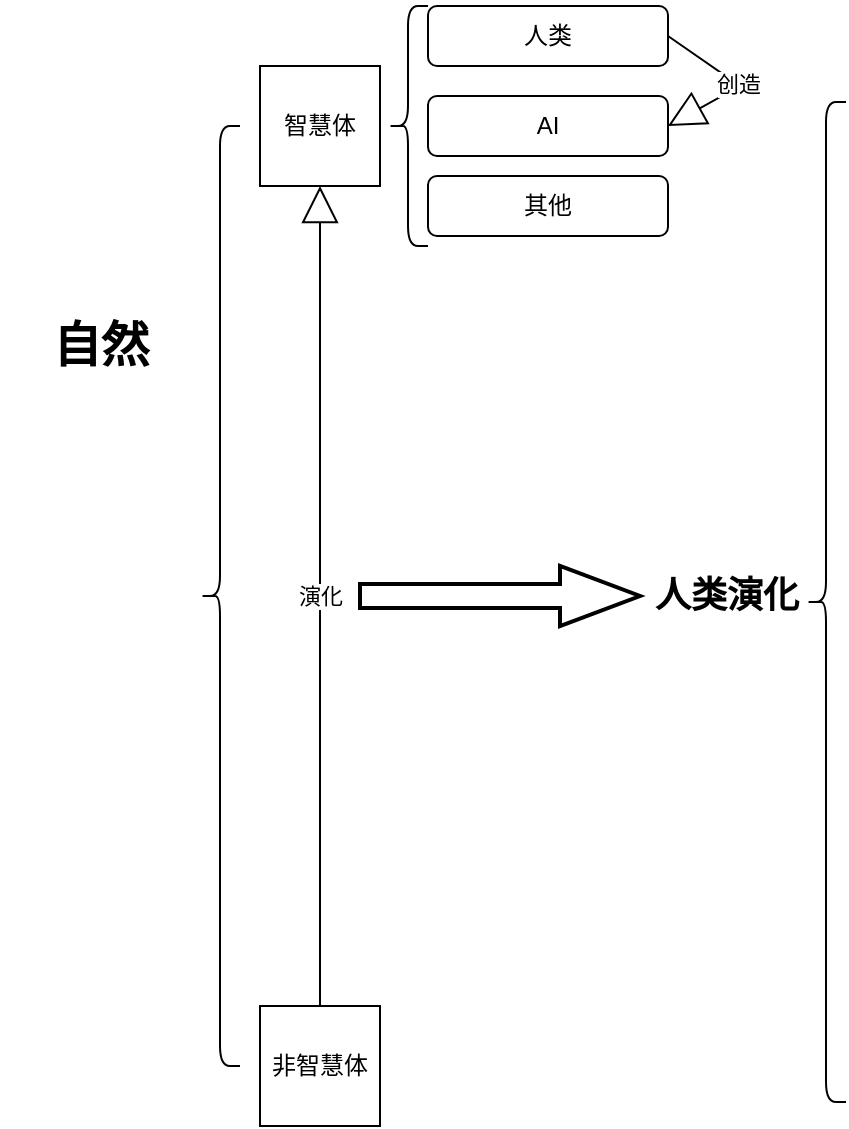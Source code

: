 <mxfile version="26.0.14">
  <diagram name="第 1 页" id="hbEEyPEUSp0d5otVwwGE">
    <mxGraphModel dx="1434" dy="738" grid="1" gridSize="10" guides="1" tooltips="1" connect="1" arrows="1" fold="1" page="1" pageScale="1" pageWidth="827" pageHeight="1169" math="0" shadow="0">
      <root>
        <mxCell id="0" />
        <mxCell id="1" parent="0" />
        <mxCell id="7bjpnatf0TC-jR-XUUpq-1" value="智慧体" style="rounded=0;whiteSpace=wrap;html=1;" vertex="1" parent="1">
          <mxGeometry x="160" y="230" width="60" height="60" as="geometry" />
        </mxCell>
        <mxCell id="7bjpnatf0TC-jR-XUUpq-2" value="非智慧体" style="rounded=0;whiteSpace=wrap;html=1;" vertex="1" parent="1">
          <mxGeometry x="160" y="700" width="60" height="60" as="geometry" />
        </mxCell>
        <mxCell id="7bjpnatf0TC-jR-XUUpq-3" value="" style="shape=curlyBracket;whiteSpace=wrap;html=1;rounded=1;labelPosition=left;verticalLabelPosition=middle;align=right;verticalAlign=middle;" vertex="1" parent="1">
          <mxGeometry x="130" y="260" width="20" height="470" as="geometry" />
        </mxCell>
        <mxCell id="7bjpnatf0TC-jR-XUUpq-4" value="自然" style="text;strokeColor=none;fillColor=none;html=1;fontSize=24;fontStyle=1;verticalAlign=middle;align=center;" vertex="1" parent="1">
          <mxGeometry x="30" y="350" width="100" height="40" as="geometry" />
        </mxCell>
        <mxCell id="7bjpnatf0TC-jR-XUUpq-5" value="" style="shape=curlyBracket;whiteSpace=wrap;html=1;rounded=1;labelPosition=left;verticalLabelPosition=middle;align=right;verticalAlign=middle;" vertex="1" parent="1">
          <mxGeometry x="224" y="200" width="20" height="120" as="geometry" />
        </mxCell>
        <mxCell id="7bjpnatf0TC-jR-XUUpq-7" value="人类" style="rounded=1;whiteSpace=wrap;html=1;" vertex="1" parent="1">
          <mxGeometry x="244" y="200" width="120" height="30" as="geometry" />
        </mxCell>
        <mxCell id="7bjpnatf0TC-jR-XUUpq-8" value="AI" style="rounded=1;whiteSpace=wrap;html=1;" vertex="1" parent="1">
          <mxGeometry x="244" y="245" width="120" height="30" as="geometry" />
        </mxCell>
        <mxCell id="7bjpnatf0TC-jR-XUUpq-9" value="其他" style="rounded=1;whiteSpace=wrap;html=1;" vertex="1" parent="1">
          <mxGeometry x="244" y="285" width="120" height="30" as="geometry" />
        </mxCell>
        <mxCell id="7bjpnatf0TC-jR-XUUpq-10" value="演化" style="endArrow=block;endSize=16;endFill=0;html=1;rounded=0;entryX=0.5;entryY=1;entryDx=0;entryDy=0;exitX=0.5;exitY=0;exitDx=0;exitDy=0;" edge="1" parent="1" source="7bjpnatf0TC-jR-XUUpq-2" target="7bjpnatf0TC-jR-XUUpq-1">
          <mxGeometry width="160" relative="1" as="geometry">
            <mxPoint x="-10" y="510" as="sourcePoint" />
            <mxPoint x="150" y="510" as="targetPoint" />
          </mxGeometry>
        </mxCell>
        <mxCell id="7bjpnatf0TC-jR-XUUpq-14" value="创造" style="endArrow=block;endSize=16;endFill=0;html=1;rounded=0;entryX=1;entryY=0.5;entryDx=0;entryDy=0;exitX=1;exitY=0.5;exitDx=0;exitDy=0;" edge="1" parent="1" source="7bjpnatf0TC-jR-XUUpq-7" target="7bjpnatf0TC-jR-XUUpq-8">
          <mxGeometry width="160" relative="1" as="geometry">
            <mxPoint x="586" y="392.5" as="sourcePoint" />
            <mxPoint x="440" y="230" as="targetPoint" />
            <Array as="points">
              <mxPoint x="400" y="240" />
            </Array>
          </mxGeometry>
        </mxCell>
        <mxCell id="7bjpnatf0TC-jR-XUUpq-15" value="" style="shape=curlyBracket;whiteSpace=wrap;html=1;rounded=1;labelPosition=left;verticalLabelPosition=middle;align=right;verticalAlign=middle;" vertex="1" parent="1">
          <mxGeometry x="433" y="248" width="20" height="500" as="geometry" />
        </mxCell>
        <mxCell id="7bjpnatf0TC-jR-XUUpq-16" value="" style="verticalLabelPosition=bottom;verticalAlign=top;html=1;strokeWidth=2;shape=mxgraph.arrows2.arrow;dy=0.6;dx=40;notch=0;" vertex="1" parent="1">
          <mxGeometry x="210" y="480" width="140" height="30" as="geometry" />
        </mxCell>
        <mxCell id="7bjpnatf0TC-jR-XUUpq-17" value="&lt;font style=&quot;font-size: 18px;&quot;&gt;人类演化&lt;/font&gt;" style="text;strokeColor=none;fillColor=none;html=1;fontSize=24;fontStyle=1;verticalAlign=middle;align=center;" vertex="1" parent="1">
          <mxGeometry x="343" y="473" width="100" height="40" as="geometry" />
        </mxCell>
      </root>
    </mxGraphModel>
  </diagram>
</mxfile>
